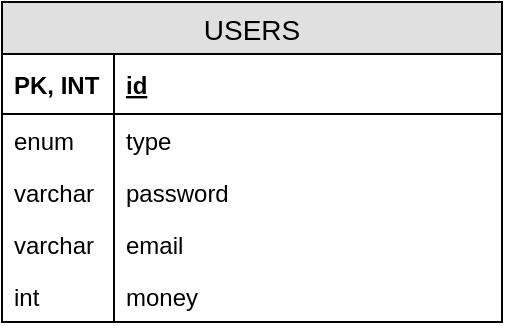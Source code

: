 <mxfile version="12.3.7" type="device" pages="1"><diagram id="ID-jtxy3udIeOUy5Kgvd" name="Page-1"><mxGraphModel dx="1063" dy="703" grid="1" gridSize="10" guides="1" tooltips="1" connect="1" arrows="1" fold="1" page="1" pageScale="1" pageWidth="827" pageHeight="1169" math="0" shadow="0"><root><mxCell id="0"/><mxCell id="1" parent="0"/><mxCell id="_JXJdZtrUxrEqzZD8s13-9" value="USERS" style="swimlane;fontStyle=0;childLayout=stackLayout;horizontal=1;startSize=26;fillColor=#e0e0e0;horizontalStack=0;resizeParent=1;resizeParentMax=0;resizeLast=0;collapsible=1;marginBottom=0;swimlaneFillColor=#ffffff;align=center;fontSize=14;" vertex="1" parent="1"><mxGeometry x="220" y="430" width="250" height="160" as="geometry"/></mxCell><mxCell id="_JXJdZtrUxrEqzZD8s13-12" value="id" style="shape=partialRectangle;top=0;left=0;right=0;bottom=1;align=left;verticalAlign=middle;fillColor=none;spacingLeft=60;spacingRight=4;overflow=hidden;rotatable=0;points=[[0,0.5],[1,0.5]];portConstraint=eastwest;dropTarget=0;fontStyle=5;fontSize=12;" vertex="1" parent="_JXJdZtrUxrEqzZD8s13-9"><mxGeometry y="26" width="250" height="30" as="geometry"/></mxCell><mxCell id="_JXJdZtrUxrEqzZD8s13-13" value="PK, INT" style="shape=partialRectangle;fontStyle=1;top=0;left=0;bottom=0;fillColor=none;align=left;verticalAlign=middle;spacingLeft=4;spacingRight=4;overflow=hidden;rotatable=0;points=[];portConstraint=eastwest;part=1;fontSize=12;" vertex="1" connectable="0" parent="_JXJdZtrUxrEqzZD8s13-12"><mxGeometry width="56" height="30" as="geometry"/></mxCell><mxCell id="_JXJdZtrUxrEqzZD8s13-14" value="type" style="shape=partialRectangle;top=0;left=0;right=0;bottom=0;align=left;verticalAlign=top;fillColor=none;spacingLeft=60;spacingRight=4;overflow=hidden;rotatable=0;points=[[0,0.5],[1,0.5]];portConstraint=eastwest;dropTarget=0;fontSize=12;" vertex="1" parent="_JXJdZtrUxrEqzZD8s13-9"><mxGeometry y="56" width="250" height="26" as="geometry"/></mxCell><mxCell id="_JXJdZtrUxrEqzZD8s13-15" value="enum" style="shape=partialRectangle;top=0;left=0;bottom=0;fillColor=none;align=left;verticalAlign=top;spacingLeft=4;spacingRight=4;overflow=hidden;rotatable=0;points=[];portConstraint=eastwest;part=1;fontSize=12;" vertex="1" connectable="0" parent="_JXJdZtrUxrEqzZD8s13-14"><mxGeometry width="56" height="26" as="geometry"/></mxCell><mxCell id="_JXJdZtrUxrEqzZD8s13-43" value="password" style="shape=partialRectangle;top=0;left=0;right=0;bottom=0;align=left;verticalAlign=top;fillColor=none;spacingLeft=60;spacingRight=4;overflow=hidden;rotatable=0;points=[[0,0.5],[1,0.5]];portConstraint=eastwest;dropTarget=0;fontSize=12;" vertex="1" parent="_JXJdZtrUxrEqzZD8s13-9"><mxGeometry y="82" width="250" height="26" as="geometry"/></mxCell><mxCell id="_JXJdZtrUxrEqzZD8s13-44" value="varchar" style="shape=partialRectangle;top=0;left=0;bottom=0;fillColor=none;align=left;verticalAlign=top;spacingLeft=4;spacingRight=4;overflow=hidden;rotatable=0;points=[];portConstraint=eastwest;part=1;fontSize=12;" vertex="1" connectable="0" parent="_JXJdZtrUxrEqzZD8s13-43"><mxGeometry width="56" height="26" as="geometry"/></mxCell><mxCell id="_JXJdZtrUxrEqzZD8s13-45" value="email" style="shape=partialRectangle;top=0;left=0;right=0;bottom=0;align=left;verticalAlign=top;fillColor=none;spacingLeft=60;spacingRight=4;overflow=hidden;rotatable=0;points=[[0,0.5],[1,0.5]];portConstraint=eastwest;dropTarget=0;fontSize=12;" vertex="1" parent="_JXJdZtrUxrEqzZD8s13-9"><mxGeometry y="108" width="250" height="26" as="geometry"/></mxCell><mxCell id="_JXJdZtrUxrEqzZD8s13-46" value="varchar" style="shape=partialRectangle;top=0;left=0;bottom=0;fillColor=none;align=left;verticalAlign=top;spacingLeft=4;spacingRight=4;overflow=hidden;rotatable=0;points=[];portConstraint=eastwest;part=1;fontSize=12;" vertex="1" connectable="0" parent="_JXJdZtrUxrEqzZD8s13-45"><mxGeometry width="56" height="26" as="geometry"/></mxCell><mxCell id="_JXJdZtrUxrEqzZD8s13-47" value="money" style="shape=partialRectangle;top=0;left=0;right=0;bottom=0;align=left;verticalAlign=top;fillColor=none;spacingLeft=60;spacingRight=4;overflow=hidden;rotatable=0;points=[[0,0.5],[1,0.5]];portConstraint=eastwest;dropTarget=0;fontSize=12;" vertex="1" parent="_JXJdZtrUxrEqzZD8s13-9"><mxGeometry y="134" width="250" height="26" as="geometry"/></mxCell><mxCell id="_JXJdZtrUxrEqzZD8s13-48" value="int" style="shape=partialRectangle;top=0;left=0;bottom=0;fillColor=none;align=left;verticalAlign=top;spacingLeft=4;spacingRight=4;overflow=hidden;rotatable=0;points=[];portConstraint=eastwest;part=1;fontSize=12;" vertex="1" connectable="0" parent="_JXJdZtrUxrEqzZD8s13-47"><mxGeometry width="56" height="26" as="geometry"/></mxCell></root></mxGraphModel></diagram></mxfile>